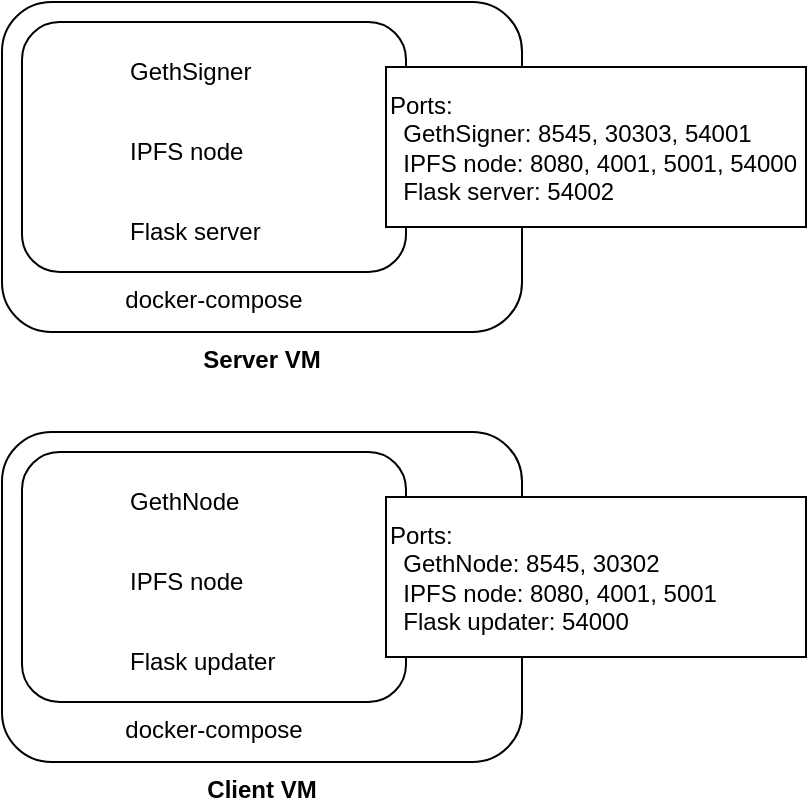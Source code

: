 <mxfile version="22.1.3" type="device">
  <diagram name="Page-1" id="lUgY0eqnA-s56gJzhNGO">
    <mxGraphModel dx="1114" dy="582" grid="1" gridSize="10" guides="1" tooltips="1" connect="1" arrows="1" fold="1" page="1" pageScale="1" pageWidth="850" pageHeight="1100" math="0" shadow="0">
      <root>
        <mxCell id="0" />
        <mxCell id="1" parent="0" />
        <mxCell id="RpBoqEilAfY-4WKsVw1X-1" value="&lt;b&gt;Server VM&lt;/b&gt;" style="rounded=1;whiteSpace=wrap;html=1;labelPosition=center;verticalLabelPosition=bottom;align=center;verticalAlign=top;" vertex="1" parent="1">
          <mxGeometry x="38" y="45" width="260" height="165" as="geometry" />
        </mxCell>
        <mxCell id="RpBoqEilAfY-4WKsVw1X-9" value="docker-compose" style="rounded=1;whiteSpace=wrap;html=1;labelPosition=center;verticalLabelPosition=bottom;align=center;verticalAlign=top;" vertex="1" parent="1">
          <mxGeometry x="48" y="55" width="192" height="125" as="geometry" />
        </mxCell>
        <mxCell id="RpBoqEilAfY-4WKsVw1X-3" value="GethSigner" style="shape=image;html=1;verticalAlign=middle;verticalLabelPosition=middle;labelBackgroundColor=#ffffff;imageAspect=0;aspect=fixed;image=https://cdn1.iconfinder.com/data/icons/ionicons-fill-vol-2/512/logo-docker-128.png;labelPosition=right;align=left;" vertex="1" parent="1">
          <mxGeometry x="60" y="60" width="40" height="40" as="geometry" />
        </mxCell>
        <mxCell id="RpBoqEilAfY-4WKsVw1X-6" value="IPFS node" style="shape=image;html=1;verticalAlign=middle;verticalLabelPosition=middle;labelBackgroundColor=#ffffff;imageAspect=0;aspect=fixed;image=https://cdn1.iconfinder.com/data/icons/ionicons-fill-vol-2/512/logo-docker-128.png;labelPosition=right;align=left;" vertex="1" parent="1">
          <mxGeometry x="60" y="100" width="40" height="40" as="geometry" />
        </mxCell>
        <mxCell id="RpBoqEilAfY-4WKsVw1X-7" value="Flask server" style="shape=image;html=1;verticalAlign=middle;verticalLabelPosition=middle;labelBackgroundColor=#ffffff;imageAspect=0;aspect=fixed;image=https://cdn1.iconfinder.com/data/icons/ionicons-fill-vol-2/512/logo-docker-128.png;labelPosition=right;align=left;" vertex="1" parent="1">
          <mxGeometry x="60" y="140" width="40" height="40" as="geometry" />
        </mxCell>
        <mxCell id="RpBoqEilAfY-4WKsVw1X-8" value="&lt;div align=&quot;left&quot;&gt;Ports:&lt;/div&gt;&lt;div align=&quot;left&quot;&gt;&amp;nbsp; GethSigner: 8545, 30303, 54001&lt;br&gt;&lt;/div&gt;&lt;div&gt;&amp;nbsp; IPFS node: 8080, 4001, 5001, 54000&lt;/div&gt;&lt;div&gt;&amp;nbsp; Flask server: 54002&lt;br&gt;&lt;/div&gt;" style="rounded=0;whiteSpace=wrap;html=1;align=left;" vertex="1" parent="1">
          <mxGeometry x="230" y="77.5" width="210" height="80" as="geometry" />
        </mxCell>
        <mxCell id="RpBoqEilAfY-4WKsVw1X-10" value="&lt;b&gt;Client VM&lt;br&gt;&lt;/b&gt;" style="rounded=1;whiteSpace=wrap;html=1;labelPosition=center;verticalLabelPosition=bottom;align=center;verticalAlign=top;" vertex="1" parent="1">
          <mxGeometry x="38" y="260" width="260" height="165" as="geometry" />
        </mxCell>
        <mxCell id="RpBoqEilAfY-4WKsVw1X-11" value="docker-compose" style="rounded=1;whiteSpace=wrap;html=1;labelPosition=center;verticalLabelPosition=bottom;align=center;verticalAlign=top;" vertex="1" parent="1">
          <mxGeometry x="48" y="270" width="192" height="125" as="geometry" />
        </mxCell>
        <mxCell id="RpBoqEilAfY-4WKsVw1X-12" value="GethNode" style="shape=image;html=1;verticalAlign=middle;verticalLabelPosition=middle;labelBackgroundColor=#ffffff;imageAspect=0;aspect=fixed;image=https://cdn1.iconfinder.com/data/icons/ionicons-fill-vol-2/512/logo-docker-128.png;labelPosition=right;align=left;" vertex="1" parent="1">
          <mxGeometry x="60" y="275" width="40" height="40" as="geometry" />
        </mxCell>
        <mxCell id="RpBoqEilAfY-4WKsVw1X-13" value="IPFS node" style="shape=image;html=1;verticalAlign=middle;verticalLabelPosition=middle;labelBackgroundColor=#ffffff;imageAspect=0;aspect=fixed;image=https://cdn1.iconfinder.com/data/icons/ionicons-fill-vol-2/512/logo-docker-128.png;labelPosition=right;align=left;" vertex="1" parent="1">
          <mxGeometry x="60" y="315" width="40" height="40" as="geometry" />
        </mxCell>
        <mxCell id="RpBoqEilAfY-4WKsVw1X-14" value="Flask updater" style="shape=image;html=1;verticalAlign=middle;verticalLabelPosition=middle;labelBackgroundColor=#ffffff;imageAspect=0;aspect=fixed;image=https://cdn1.iconfinder.com/data/icons/ionicons-fill-vol-2/512/logo-docker-128.png;labelPosition=right;align=left;" vertex="1" parent="1">
          <mxGeometry x="60" y="355" width="40" height="40" as="geometry" />
        </mxCell>
        <mxCell id="RpBoqEilAfY-4WKsVw1X-15" value="&lt;div align=&quot;left&quot;&gt;Ports:&lt;/div&gt;&lt;div align=&quot;left&quot;&gt;&amp;nbsp; GethNode: 8545, 30302&lt;br&gt;&lt;/div&gt;&lt;div&gt;&amp;nbsp; IPFS node: 8080, 4001, 5001&lt;/div&gt;&amp;nbsp; Flask updater: 54000" style="rounded=0;whiteSpace=wrap;html=1;align=left;" vertex="1" parent="1">
          <mxGeometry x="230" y="292.5" width="210" height="80" as="geometry" />
        </mxCell>
      </root>
    </mxGraphModel>
  </diagram>
</mxfile>
